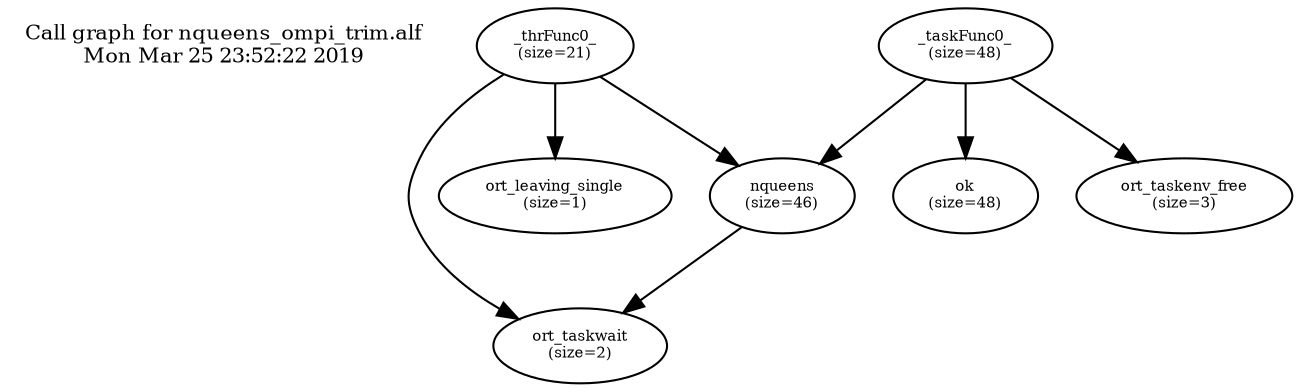 digraph "" {
  size="10,8";
  rankdir=TB;
  center=1;
  rotate=0;
   {
   node [shape=plaintext,fontsize=10];
   "Call graph for nqueens_ompi_trim.alf\nMon Mar 25 23:52:22 2019"
   }
   0 [label="_thrFunc0_\n(size=21)",fontsize=7]
   1 [label="nqueens\n(size=46)",fontsize=7]
   2 [label="_taskFunc0_\n(size=48)",fontsize=7]
   3 [label="ok\n(size=48)",fontsize=7]
   4 [label="ort_taskenv_free\n(size=3)",fontsize=7]
   5 [label="ort_taskwait\n(size=2)",fontsize=7]
   6 [label="ort_leaving_single\n(size=1)",fontsize=7]
   0->1
   0->6
   0->5
   1->5
   2->3
   2->1
   2->4
}
